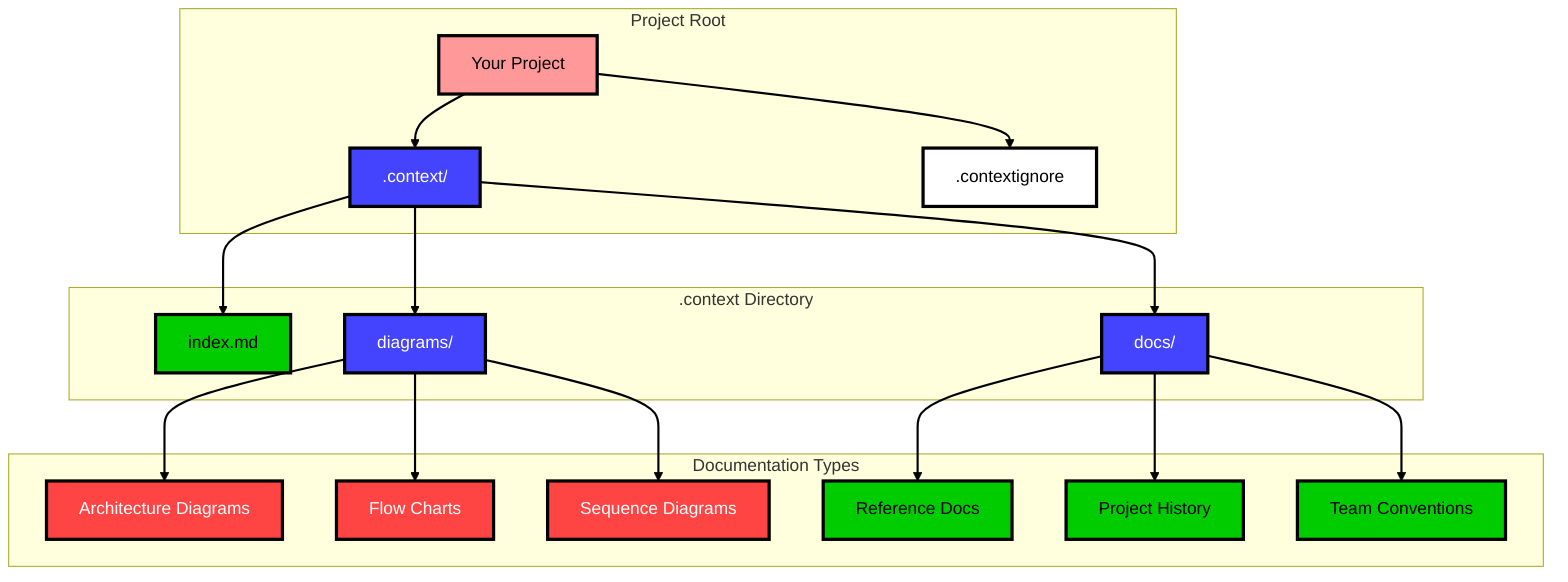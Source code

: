 graph TD
    subgraph "Project Root"
        A[Your Project]
        B[.context/]
        C[.contextignore]
    end

    subgraph ".context Directory"
        D[index.md]
        E[docs/]
        F[diagrams/]
    end

    subgraph "Documentation Types"
        G[Architecture Diagrams]
        H[Flow Charts]
        I[Sequence Diagrams]
        J[Reference Docs]
        K[Project History]
        L[Team Conventions]
    end

    A --> B
    A --> C
    B --> D
    B --> E
    B --> F
    F --> G
    F --> H
    F --> I
    E --> J
    E --> K
    E --> L

    style A fill:#ff9999,stroke:#000000,stroke-width:3px,color:#000000
    style B fill:#4444ff,stroke:#000000,stroke-width:3px,color:#ffffff
    style C fill:#ffffff,stroke:#000000,stroke-width:3px,color:#000000
    style D fill:#00cc00,stroke:#000000,stroke-width:3px,color:#000000
    style E fill:#4444ff,stroke:#000000,stroke-width:3px,color:#ffffff
    style F fill:#4444ff,stroke:#000000,stroke-width:3px,color:#ffffff
    style G fill:#ff4444,stroke:#000000,stroke-width:3px,color:#ffffff
    style H fill:#ff4444,stroke:#000000,stroke-width:3px,color:#ffffff
    style I fill:#ff4444,stroke:#000000,stroke-width:3px,color:#ffffff
    style J fill:#00cc00,stroke:#000000,stroke-width:3px,color:#000000
    style K fill:#00cc00,stroke:#000000,stroke-width:3px,color:#000000
    style L fill:#00cc00,stroke:#000000,stroke-width:3px,color:#000000

    linkStyle default stroke:#000000,stroke-width:2px